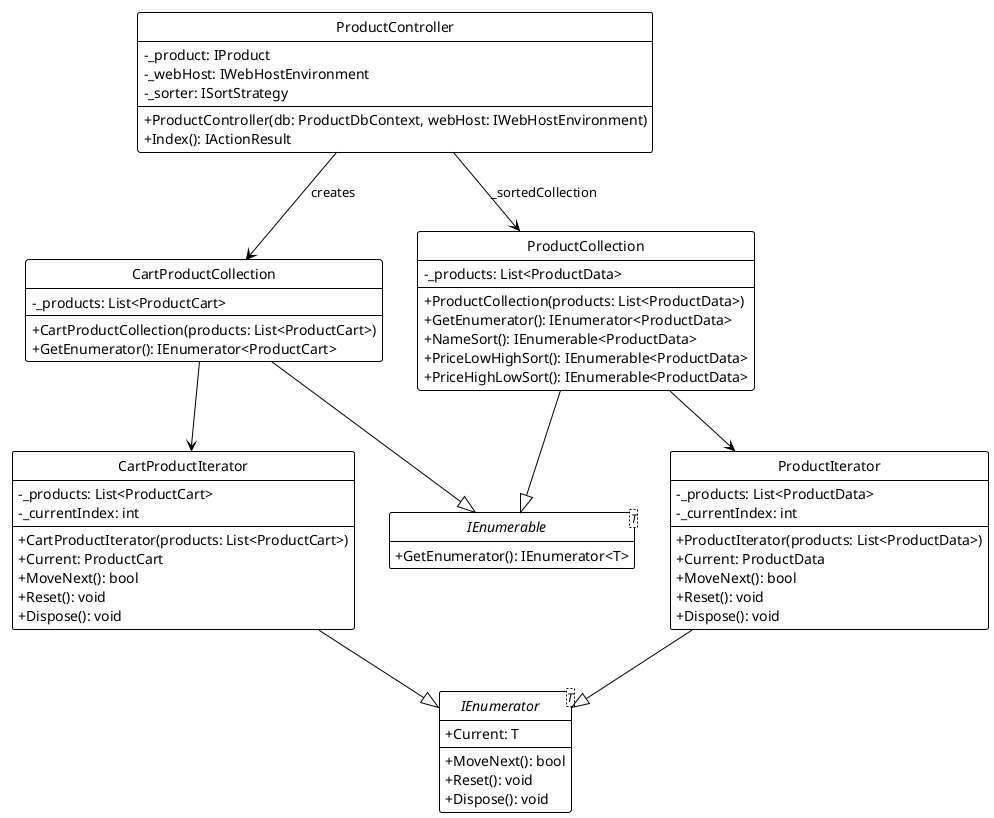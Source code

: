 @startuml
!theme plain
hide circle
hide empty members
skinparam classAttributeIconSize 0

class CartProductCollection {
    - _products: List<ProductCart>
    --
    + CartProductCollection(products: List<ProductCart>)
    + GetEnumerator(): IEnumerator<ProductCart>
}

class CartProductIterator {
    - _products: List<ProductCart>
    - _currentIndex: int
    --
    + CartProductIterator(products: List<ProductCart>)
    + Current: ProductCart
    + MoveNext(): bool
    + Reset(): void
    + Dispose(): void
}

class ProductCollection {
    - _products: List<ProductData>
    --
    + ProductCollection(products: List<ProductData>)
    + GetEnumerator(): IEnumerator<ProductData>
    + NameSort(): IEnumerable<ProductData>
    + PriceLowHighSort(): IEnumerable<ProductData>
    + PriceHighLowSort(): IEnumerable<ProductData>
}

class ProductIterator {
    - _products: List<ProductData>
    - _currentIndex: int
    --
    + ProductIterator(products: List<ProductData>)
    + Current: ProductData
    + MoveNext(): bool
    + Reset(): void
    + Dispose(): void
}

class ProductController {
    - _product: IProduct
    - _webHost: IWebHostEnvironment
    - _sorter: ISortStrategy
    --
    + ProductController(db: ProductDbContext, webHost: IWebHostEnvironment)
    + Index(): IActionResult
}

interface IEnumerable<T> {
    + GetEnumerator(): IEnumerator<T>
}

interface IEnumerator<T> {
    + Current: T
    + MoveNext(): bool
    + Reset(): void
    + Dispose(): void
}

CartProductCollection --|> IEnumerable
CartProductCollection --> CartProductIterator

CartProductIterator --|> IEnumerator

ProductCollection --|> IEnumerable
ProductCollection --> ProductIterator

ProductIterator --|> IEnumerator

ProductController --> ProductCollection: _sortedCollection
ProductController --> CartProductCollection: creates

@enduml
